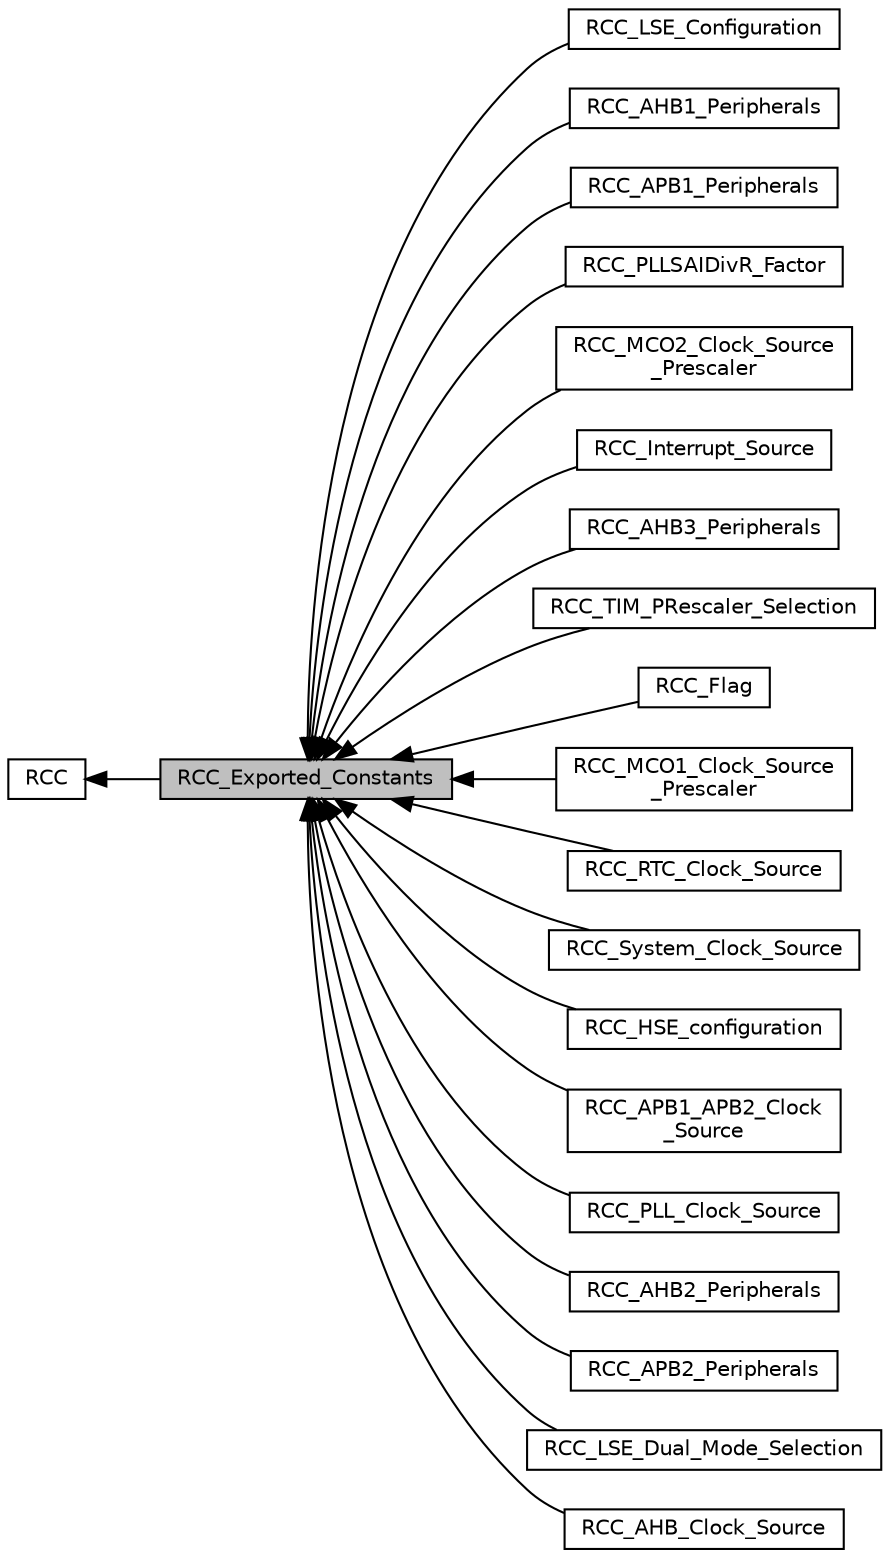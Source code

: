 digraph "RCC_Exported_Constants"
{
  edge [fontname="Helvetica",fontsize="10",labelfontname="Helvetica",labelfontsize="10"];
  node [fontname="Helvetica",fontsize="10",shape=record];
  rankdir=LR;
  Node10 [label="RCC_LSE_Configuration",height=0.2,width=0.4,color="black", fillcolor="white", style="filled",URL="$group___r_c_c___l_s_e___configuration.html"];
  Node13 [label="RCC_AHB1_Peripherals",height=0.2,width=0.4,color="black", fillcolor="white", style="filled",URL="$group___r_c_c___a_h_b1___peripherals.html"];
  Node16 [label="RCC_APB1_Peripherals",height=0.2,width=0.4,color="black", fillcolor="white", style="filled",URL="$group___r_c_c___a_p_b1___peripherals.html"];
  Node4 [label="RCC_PLLSAIDivR_Factor",height=0.2,width=0.4,color="black", fillcolor="white", style="filled",URL="$group___r_c_c___p_l_l_s_a_i_div_r___factor.html"];
  Node19 [label="RCC_MCO2_Clock_Source\l_Prescaler",height=0.2,width=0.4,color="black", fillcolor="white", style="filled",URL="$group___r_c_c___m_c_o2___clock___source___prescaler.html"];
  Node9 [label="RCC_Interrupt_Source",height=0.2,width=0.4,color="black", fillcolor="white", style="filled",URL="$group___r_c_c___interrupt___source.html"];
  Node15 [label="RCC_AHB3_Peripherals",height=0.2,width=0.4,color="black", fillcolor="white", style="filled",URL="$group___r_c_c___a_h_b3___peripherals.html"];
  Node12 [label="RCC_TIM_PRescaler_Selection",height=0.2,width=0.4,color="black", fillcolor="white", style="filled",URL="$group___r_c_c___t_i_m___p_rescaler___selection.html"];
  Node20 [label="RCC_Flag",height=0.2,width=0.4,color="black", fillcolor="white", style="filled",URL="$group___r_c_c___flag.html"];
  Node18 [label="RCC_MCO1_Clock_Source\l_Prescaler",height=0.2,width=0.4,color="black", fillcolor="white", style="filled",URL="$group___r_c_c___m_c_o1___clock___source___prescaler.html"];
  Node11 [label="RCC_RTC_Clock_Source",height=0.2,width=0.4,color="black", fillcolor="white", style="filled",URL="$group___r_c_c___r_t_c___clock___source.html"];
  Node6 [label="RCC_System_Clock_Source",height=0.2,width=0.4,color="black", fillcolor="white", style="filled",URL="$group___r_c_c___system___clock___source.html"];
  Node2 [label="RCC_HSE_configuration",height=0.2,width=0.4,color="black", fillcolor="white", style="filled",URL="$group___r_c_c___h_s_e__configuration.html"];
  Node0 [label="RCC_Exported_Constants",height=0.2,width=0.4,color="black", fillcolor="grey75", style="filled", fontcolor="black"];
  Node8 [label="RCC_APB1_APB2_Clock\l_Source",height=0.2,width=0.4,color="black", fillcolor="white", style="filled",URL="$group___r_c_c___a_p_b1___a_p_b2___clock___source.html"];
  Node5 [label="RCC_PLL_Clock_Source",height=0.2,width=0.4,color="black", fillcolor="white", style="filled",URL="$group___r_c_c___p_l_l___clock___source.html"];
  Node14 [label="RCC_AHB2_Peripherals",height=0.2,width=0.4,color="black", fillcolor="white", style="filled",URL="$group___r_c_c___a_h_b2___peripherals.html"];
  Node17 [label="RCC_APB2_Peripherals",height=0.2,width=0.4,color="black", fillcolor="white", style="filled",URL="$group___r_c_c___a_p_b2___peripherals.html"];
  Node3 [label="RCC_LSE_Dual_Mode_Selection",height=0.2,width=0.4,color="black", fillcolor="white", style="filled",URL="$group___r_c_c___l_s_e___dual___mode___selection.html"];
  Node1 [label="RCC",height=0.2,width=0.4,color="black", fillcolor="white", style="filled",URL="$group___r_c_c.html",tooltip="RCC driver modules. "];
  Node7 [label="RCC_AHB_Clock_Source",height=0.2,width=0.4,color="black", fillcolor="white", style="filled",URL="$group___r_c_c___a_h_b___clock___source.html"];
  Node1->Node0 [shape=plaintext, dir="back", style="solid"];
  Node0->Node2 [shape=plaintext, dir="back", style="solid"];
  Node0->Node3 [shape=plaintext, dir="back", style="solid"];
  Node0->Node4 [shape=plaintext, dir="back", style="solid"];
  Node0->Node5 [shape=plaintext, dir="back", style="solid"];
  Node0->Node6 [shape=plaintext, dir="back", style="solid"];
  Node0->Node7 [shape=plaintext, dir="back", style="solid"];
  Node0->Node8 [shape=plaintext, dir="back", style="solid"];
  Node0->Node9 [shape=plaintext, dir="back", style="solid"];
  Node0->Node10 [shape=plaintext, dir="back", style="solid"];
  Node0->Node11 [shape=plaintext, dir="back", style="solid"];
  Node0->Node12 [shape=plaintext, dir="back", style="solid"];
  Node0->Node13 [shape=plaintext, dir="back", style="solid"];
  Node0->Node14 [shape=plaintext, dir="back", style="solid"];
  Node0->Node15 [shape=plaintext, dir="back", style="solid"];
  Node0->Node16 [shape=plaintext, dir="back", style="solid"];
  Node0->Node17 [shape=plaintext, dir="back", style="solid"];
  Node0->Node18 [shape=plaintext, dir="back", style="solid"];
  Node0->Node19 [shape=plaintext, dir="back", style="solid"];
  Node0->Node20 [shape=plaintext, dir="back", style="solid"];
}
